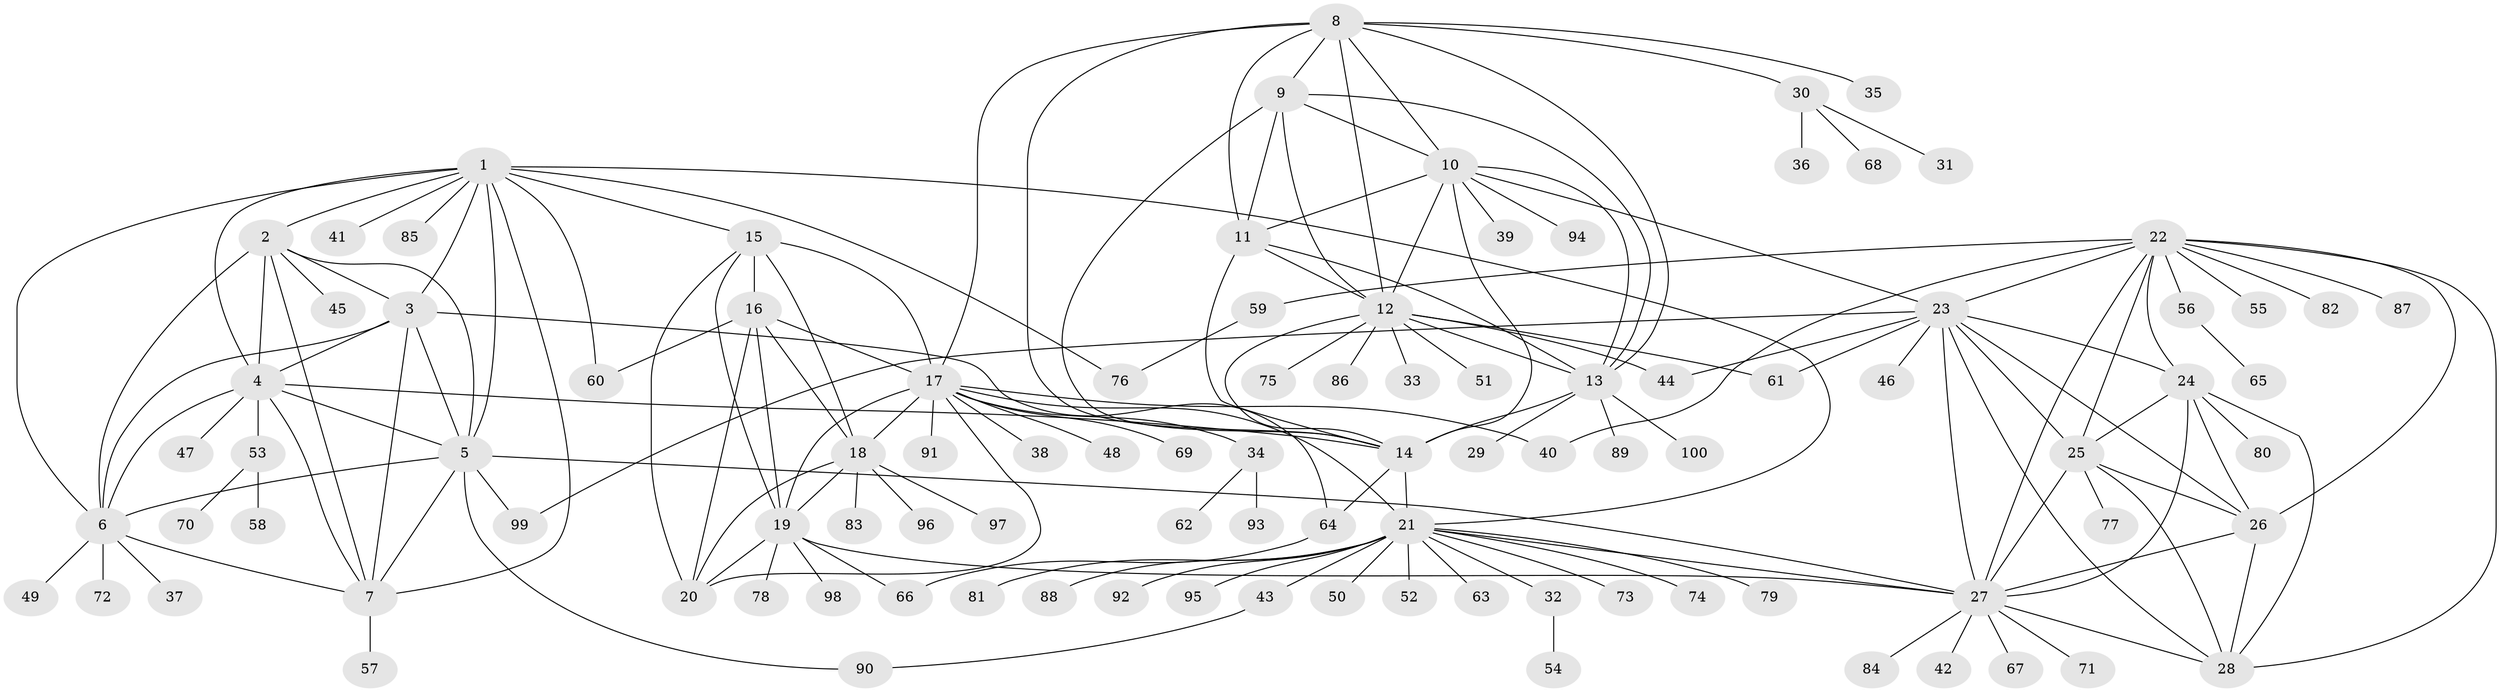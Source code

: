 // original degree distribution, {13: 0.02142857142857143, 9: 0.02142857142857143, 8: 0.03571428571428571, 10: 0.07142857142857142, 6: 0.02142857142857143, 7: 0.04285714285714286, 11: 0.014285714285714285, 15: 0.007142857142857143, 12: 0.007142857142857143, 14: 0.007142857142857143, 1: 0.6357142857142857, 4: 0.007142857142857143, 2: 0.06428571428571428, 3: 0.04285714285714286}
// Generated by graph-tools (version 1.1) at 2025/52/03/04/25 22:52:16]
// undirected, 100 vertices, 169 edges
graph export_dot {
  node [color=gray90,style=filled];
  1;
  2;
  3;
  4;
  5;
  6;
  7;
  8;
  9;
  10;
  11;
  12;
  13;
  14;
  15;
  16;
  17;
  18;
  19;
  20;
  21;
  22;
  23;
  24;
  25;
  26;
  27;
  28;
  29;
  30;
  31;
  32;
  33;
  34;
  35;
  36;
  37;
  38;
  39;
  40;
  41;
  42;
  43;
  44;
  45;
  46;
  47;
  48;
  49;
  50;
  51;
  52;
  53;
  54;
  55;
  56;
  57;
  58;
  59;
  60;
  61;
  62;
  63;
  64;
  65;
  66;
  67;
  68;
  69;
  70;
  71;
  72;
  73;
  74;
  75;
  76;
  77;
  78;
  79;
  80;
  81;
  82;
  83;
  84;
  85;
  86;
  87;
  88;
  89;
  90;
  91;
  92;
  93;
  94;
  95;
  96;
  97;
  98;
  99;
  100;
  1 -- 2 [weight=1.0];
  1 -- 3 [weight=1.0];
  1 -- 4 [weight=1.0];
  1 -- 5 [weight=1.0];
  1 -- 6 [weight=1.0];
  1 -- 7 [weight=1.0];
  1 -- 15 [weight=1.0];
  1 -- 21 [weight=1.0];
  1 -- 41 [weight=1.0];
  1 -- 60 [weight=1.0];
  1 -- 76 [weight=1.0];
  1 -- 85 [weight=1.0];
  2 -- 3 [weight=1.0];
  2 -- 4 [weight=1.0];
  2 -- 5 [weight=1.0];
  2 -- 6 [weight=1.0];
  2 -- 7 [weight=1.0];
  2 -- 45 [weight=2.0];
  3 -- 4 [weight=1.0];
  3 -- 5 [weight=1.0];
  3 -- 6 [weight=1.0];
  3 -- 7 [weight=1.0];
  3 -- 64 [weight=1.0];
  4 -- 5 [weight=1.0];
  4 -- 6 [weight=1.0];
  4 -- 7 [weight=1.0];
  4 -- 14 [weight=1.0];
  4 -- 47 [weight=1.0];
  4 -- 53 [weight=1.0];
  5 -- 6 [weight=1.0];
  5 -- 7 [weight=1.0];
  5 -- 27 [weight=1.0];
  5 -- 90 [weight=1.0];
  5 -- 99 [weight=1.0];
  6 -- 7 [weight=1.0];
  6 -- 37 [weight=1.0];
  6 -- 49 [weight=1.0];
  6 -- 72 [weight=1.0];
  7 -- 57 [weight=2.0];
  8 -- 9 [weight=1.0];
  8 -- 10 [weight=1.0];
  8 -- 11 [weight=1.0];
  8 -- 12 [weight=1.0];
  8 -- 13 [weight=1.0];
  8 -- 14 [weight=1.0];
  8 -- 17 [weight=1.0];
  8 -- 30 [weight=1.0];
  8 -- 35 [weight=1.0];
  9 -- 10 [weight=1.0];
  9 -- 11 [weight=1.0];
  9 -- 12 [weight=1.0];
  9 -- 13 [weight=1.0];
  9 -- 14 [weight=1.0];
  10 -- 11 [weight=1.0];
  10 -- 12 [weight=1.0];
  10 -- 13 [weight=1.0];
  10 -- 14 [weight=1.0];
  10 -- 23 [weight=1.0];
  10 -- 39 [weight=1.0];
  10 -- 94 [weight=1.0];
  11 -- 12 [weight=1.0];
  11 -- 13 [weight=1.0];
  11 -- 14 [weight=1.0];
  12 -- 13 [weight=1.0];
  12 -- 14 [weight=1.0];
  12 -- 33 [weight=1.0];
  12 -- 44 [weight=1.0];
  12 -- 51 [weight=1.0];
  12 -- 61 [weight=1.0];
  12 -- 75 [weight=1.0];
  12 -- 86 [weight=1.0];
  13 -- 14 [weight=1.0];
  13 -- 29 [weight=1.0];
  13 -- 89 [weight=1.0];
  13 -- 100 [weight=1.0];
  14 -- 21 [weight=1.0];
  14 -- 64 [weight=1.0];
  15 -- 16 [weight=5.0];
  15 -- 17 [weight=2.0];
  15 -- 18 [weight=2.0];
  15 -- 19 [weight=2.0];
  15 -- 20 [weight=2.0];
  16 -- 17 [weight=1.0];
  16 -- 18 [weight=1.0];
  16 -- 19 [weight=1.0];
  16 -- 20 [weight=1.0];
  16 -- 60 [weight=1.0];
  17 -- 18 [weight=1.0];
  17 -- 19 [weight=1.0];
  17 -- 20 [weight=1.0];
  17 -- 21 [weight=1.0];
  17 -- 34 [weight=1.0];
  17 -- 38 [weight=1.0];
  17 -- 40 [weight=1.0];
  17 -- 48 [weight=1.0];
  17 -- 69 [weight=1.0];
  17 -- 91 [weight=1.0];
  18 -- 19 [weight=1.0];
  18 -- 20 [weight=1.0];
  18 -- 83 [weight=1.0];
  18 -- 96 [weight=1.0];
  18 -- 97 [weight=1.0];
  19 -- 20 [weight=1.0];
  19 -- 27 [weight=1.0];
  19 -- 66 [weight=1.0];
  19 -- 78 [weight=1.0];
  19 -- 98 [weight=1.0];
  21 -- 27 [weight=1.0];
  21 -- 32 [weight=1.0];
  21 -- 43 [weight=1.0];
  21 -- 50 [weight=1.0];
  21 -- 52 [weight=1.0];
  21 -- 63 [weight=1.0];
  21 -- 73 [weight=1.0];
  21 -- 74 [weight=1.0];
  21 -- 79 [weight=1.0];
  21 -- 81 [weight=1.0];
  21 -- 88 [weight=1.0];
  21 -- 92 [weight=1.0];
  21 -- 95 [weight=1.0];
  22 -- 23 [weight=1.0];
  22 -- 24 [weight=1.0];
  22 -- 25 [weight=1.0];
  22 -- 26 [weight=1.0];
  22 -- 27 [weight=1.0];
  22 -- 28 [weight=1.0];
  22 -- 40 [weight=1.0];
  22 -- 55 [weight=1.0];
  22 -- 56 [weight=1.0];
  22 -- 59 [weight=1.0];
  22 -- 82 [weight=1.0];
  22 -- 87 [weight=1.0];
  23 -- 24 [weight=1.0];
  23 -- 25 [weight=1.0];
  23 -- 26 [weight=1.0];
  23 -- 27 [weight=1.0];
  23 -- 28 [weight=1.0];
  23 -- 44 [weight=1.0];
  23 -- 46 [weight=1.0];
  23 -- 61 [weight=1.0];
  23 -- 99 [weight=1.0];
  24 -- 25 [weight=1.0];
  24 -- 26 [weight=1.0];
  24 -- 27 [weight=1.0];
  24 -- 28 [weight=1.0];
  24 -- 80 [weight=1.0];
  25 -- 26 [weight=1.0];
  25 -- 27 [weight=1.0];
  25 -- 28 [weight=1.0];
  25 -- 77 [weight=1.0];
  26 -- 27 [weight=1.0];
  26 -- 28 [weight=1.0];
  27 -- 28 [weight=1.0];
  27 -- 42 [weight=1.0];
  27 -- 67 [weight=1.0];
  27 -- 71 [weight=1.0];
  27 -- 84 [weight=1.0];
  30 -- 31 [weight=1.0];
  30 -- 36 [weight=1.0];
  30 -- 68 [weight=1.0];
  32 -- 54 [weight=1.0];
  34 -- 62 [weight=1.0];
  34 -- 93 [weight=1.0];
  43 -- 90 [weight=1.0];
  53 -- 58 [weight=1.0];
  53 -- 70 [weight=1.0];
  56 -- 65 [weight=1.0];
  59 -- 76 [weight=1.0];
  64 -- 66 [weight=1.0];
}
